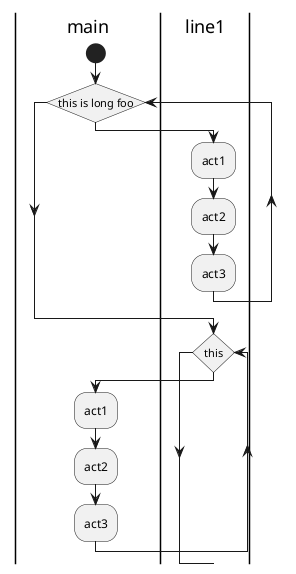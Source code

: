 {
  "sha1": "4gmzlmn3swf78dpd7jpbbl7rgr6kl6j",
  "insertion": {
    "when": "2024-05-30T20:48:20.490Z",
    "user": "plantuml@gmail.com"
  }
}
@startuml
skinparam conditionStyle foo1
|main|
start
while (this is long foo)
|line1|
  :act1;
  :act2;
  :act3;
end while
while (this)
|main|
  :act1;
  :act2;
  :act3;
end while
@enduml
